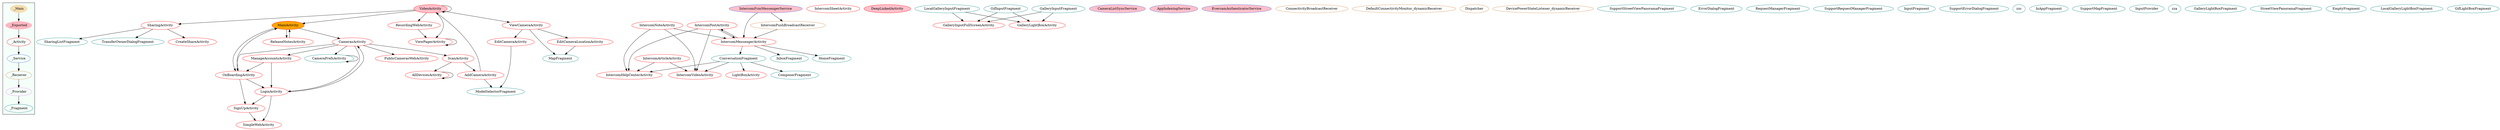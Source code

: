 digraph G {
subgraph cluster_legend{ 
bgcolor=mintcream;
_Activity[color = red];
_Service[color = royalblue];
_Provider[color = violet];
_Reciever[color = peru];
_Fragment[color = teal];
_Main[style=filled, fillcolor=wheat, color = mintcream];
_Exported[style=filled, fillcolor=lightpink, color = mintcream];
_Main -> _Exported -> _Activity -> _Service -> _Reciever -> _Provider -> _Fragment; 
}
SharingActivity[color = red];
CamerasActivity[color = red];
VideoActivity[style=filled, fillcolor=pink, color = red];
IntercomHelpCenterActivity[color = red];
PublicCamerasWebActivity[color = red];
LightBoxActivity[color = red];
AddCameraActivity[color = red];
MainActivity[style=filled, fillcolor=orange, color = red];
IntercomSheetActivity[color = red];
SimpleWebActivity[color = red];
ScanActivity[color = red];
EditCameraLocationActivity[color = red];
ManageAccountsActivity[color = red];
EditCameraActivity[color = red];
OnBoardingActivity[color = red];
IntercomPostActivity[color = red];
IntercomMessengerActivity[color = red];
RecordingWebActivity[color = red];
DeepLinkedActivity[style=filled, fillcolor=pink, color = red];
SignUpActivity[color = red];
CameraPrefsActivity[color = red];
ViewCameraActivity[color = red];
LoginActivity[color = red];
IntercomNoteActivity[color = red];
AllDevicesActivity[color = red];
CreateShareActivity[color = red];
IntercomArticleActivity[color = red];
ReleaseNotesActivity[color = red];
GalleryInputFullScreenActivity[color = red];
IntercomVideoActivity[color = red];
ViewPagerActivity[color = red];
GalleryLightBoxActivity[color = red];
CameraListSyncService[style=filled, fillcolor=pink, color = royalblue];
AppIndexingService[style=filled, fillcolor=pink, color = royalblue];
IntercomFcmMessengerService[style=filled, fillcolor=pink, color = royalblue];
EvercamAuthenticatorService[style=filled, fillcolor=pink, color = royalblue];
IntercomPushBroadcastReceiver[color = peru];
ConnectivityBroadcastReceiver[color = peru];
DefaultConnectivityMonitor_dynamicReceiver[color = peru];
Dispatcher[color = peru];
DevicePowerStateListener_dynamicReceiver[color = peru];
SupportStreetViewPanoramaFragment[color = teal];
ErrorDialogFragment[color = teal];
RequestManagerFragment[color = teal];
SharingListFragment[color = teal];
LocalGalleryInputFragment[color = teal];
SupportRequestManagerFragment[color = teal];
InputFragment[color = teal];
InboxFragment[color = teal];
HomeFragment[color = teal];
SupportErrorDialogFragment[color = teal];
CameraPrefsActivity[color = teal];
zzc[color = teal];
InAppFragment[color = teal];
SupportMapFragment[color = teal];
GifInputFragment[color = teal];
InputProvider[color = teal];
zza[color = teal];
GalleryLightBoxFragment[color = teal];
StreetViewPanoramaFragment[color = teal];
EmptyFragment[color = teal];
ModelSelectorFragment[color = teal];
LocalGalleryLightBoxFragment[color = teal];
MapFragment[color = teal];
GifLightBoxFragment[color = teal];
ConversationFragment[color = teal];
ComposerFragment[color = teal];
GalleryInputFragment[color = teal];
MapFragment[color = teal];
TransferOwnerDialogFragment[color = teal];
SharingActivity->SharingListFragment;
SharingActivity->TransferOwnerDialogFragment;
SharingActivity->CreateShareActivity;
AddCameraActivity->VideoActivity;
AddCameraActivity->ModelSelectorFragment;
ScanActivity->AddCameraActivity;
ScanActivity->AllDevicesActivity;
EditCameraLocationActivity->MapFragment;
EditCameraActivity->ModelSelectorFragment;
IntercomFcmMessengerService->IntercomMessengerActivity;
IntercomFcmMessengerService->IntercomPushBroadcastReceiver;
SignUpActivity->SimpleWebActivity;
LoginActivity->SignUpActivity;
LoginActivity->CamerasActivity;
LoginActivity->SimpleWebActivity;
IntercomNoteActivity->IntercomMessengerActivity;
IntercomNoteActivity->IntercomVideoActivity;
IntercomNoteActivity->IntercomHelpCenterActivity;
AllDevicesActivity->AllDevicesActivity;
IntercomArticleActivity->IntercomHelpCenterActivity;
IntercomArticleActivity->IntercomVideoActivity;
ReleaseNotesActivity->MainActivity;
ViewPagerActivity->ViewPagerActivity;
GalleryInputFragment->GalleryLightBoxActivity;
GalleryInputFragment->GalleryInputFullScreenActivity;
CamerasActivity->OnBoardingActivity;
CamerasActivity->PublicCamerasWebActivity;
CamerasActivity->ManageAccountsActivity;
CamerasActivity->LoginActivity;
CamerasActivity->ScanActivity;
CamerasActivity->CameraPrefsActivity;
VideoActivity->VideoActivity;
VideoActivity->SharingActivity;
VideoActivity->RecordingWebActivity;
VideoActivity->MainActivity;
VideoActivity->ViewPagerActivity;
VideoActivity->ViewCameraActivity;
LocalGalleryInputFragment->GalleryLightBoxActivity;
LocalGalleryInputFragment->GalleryInputFullScreenActivity;
MainActivity->CamerasActivity;
MainActivity->OnBoardingActivity;
MainActivity->ReleaseNotesActivity;
ManageAccountsActivity->OnBoardingActivity;
ManageAccountsActivity->LoginActivity;
OnBoardingActivity->MainActivity;
OnBoardingActivity->SignUpActivity;
OnBoardingActivity->LoginActivity;
IntercomPostActivity->IntercomMessengerActivity;
IntercomPostActivity->IntercomHelpCenterActivity;
IntercomPostActivity->IntercomVideoActivity;
IntercomMessengerActivity->ConversationFragment;
IntercomMessengerActivity->HomeFragment;
IntercomMessengerActivity->IntercomPostActivity;
IntercomMessengerActivity->InboxFragment;
RecordingWebActivity->ViewPagerActivity;
GifInputFragment->GalleryLightBoxActivity;
GifInputFragment->GalleryInputFullScreenActivity;
ViewCameraActivity->EditCameraLocationActivity;
ViewCameraActivity->EditCameraActivity;
ViewCameraActivity->MapFragment;
CameraPrefsActivity->CameraPrefsActivity;
IntercomPushBroadcastReceiver->IntercomMessengerActivity;
ConversationFragment->IntercomVideoActivity;
ConversationFragment->LightBoxActivity;
ConversationFragment->IntercomHelpCenterActivity;
ConversationFragment->ComposerFragment;
}
